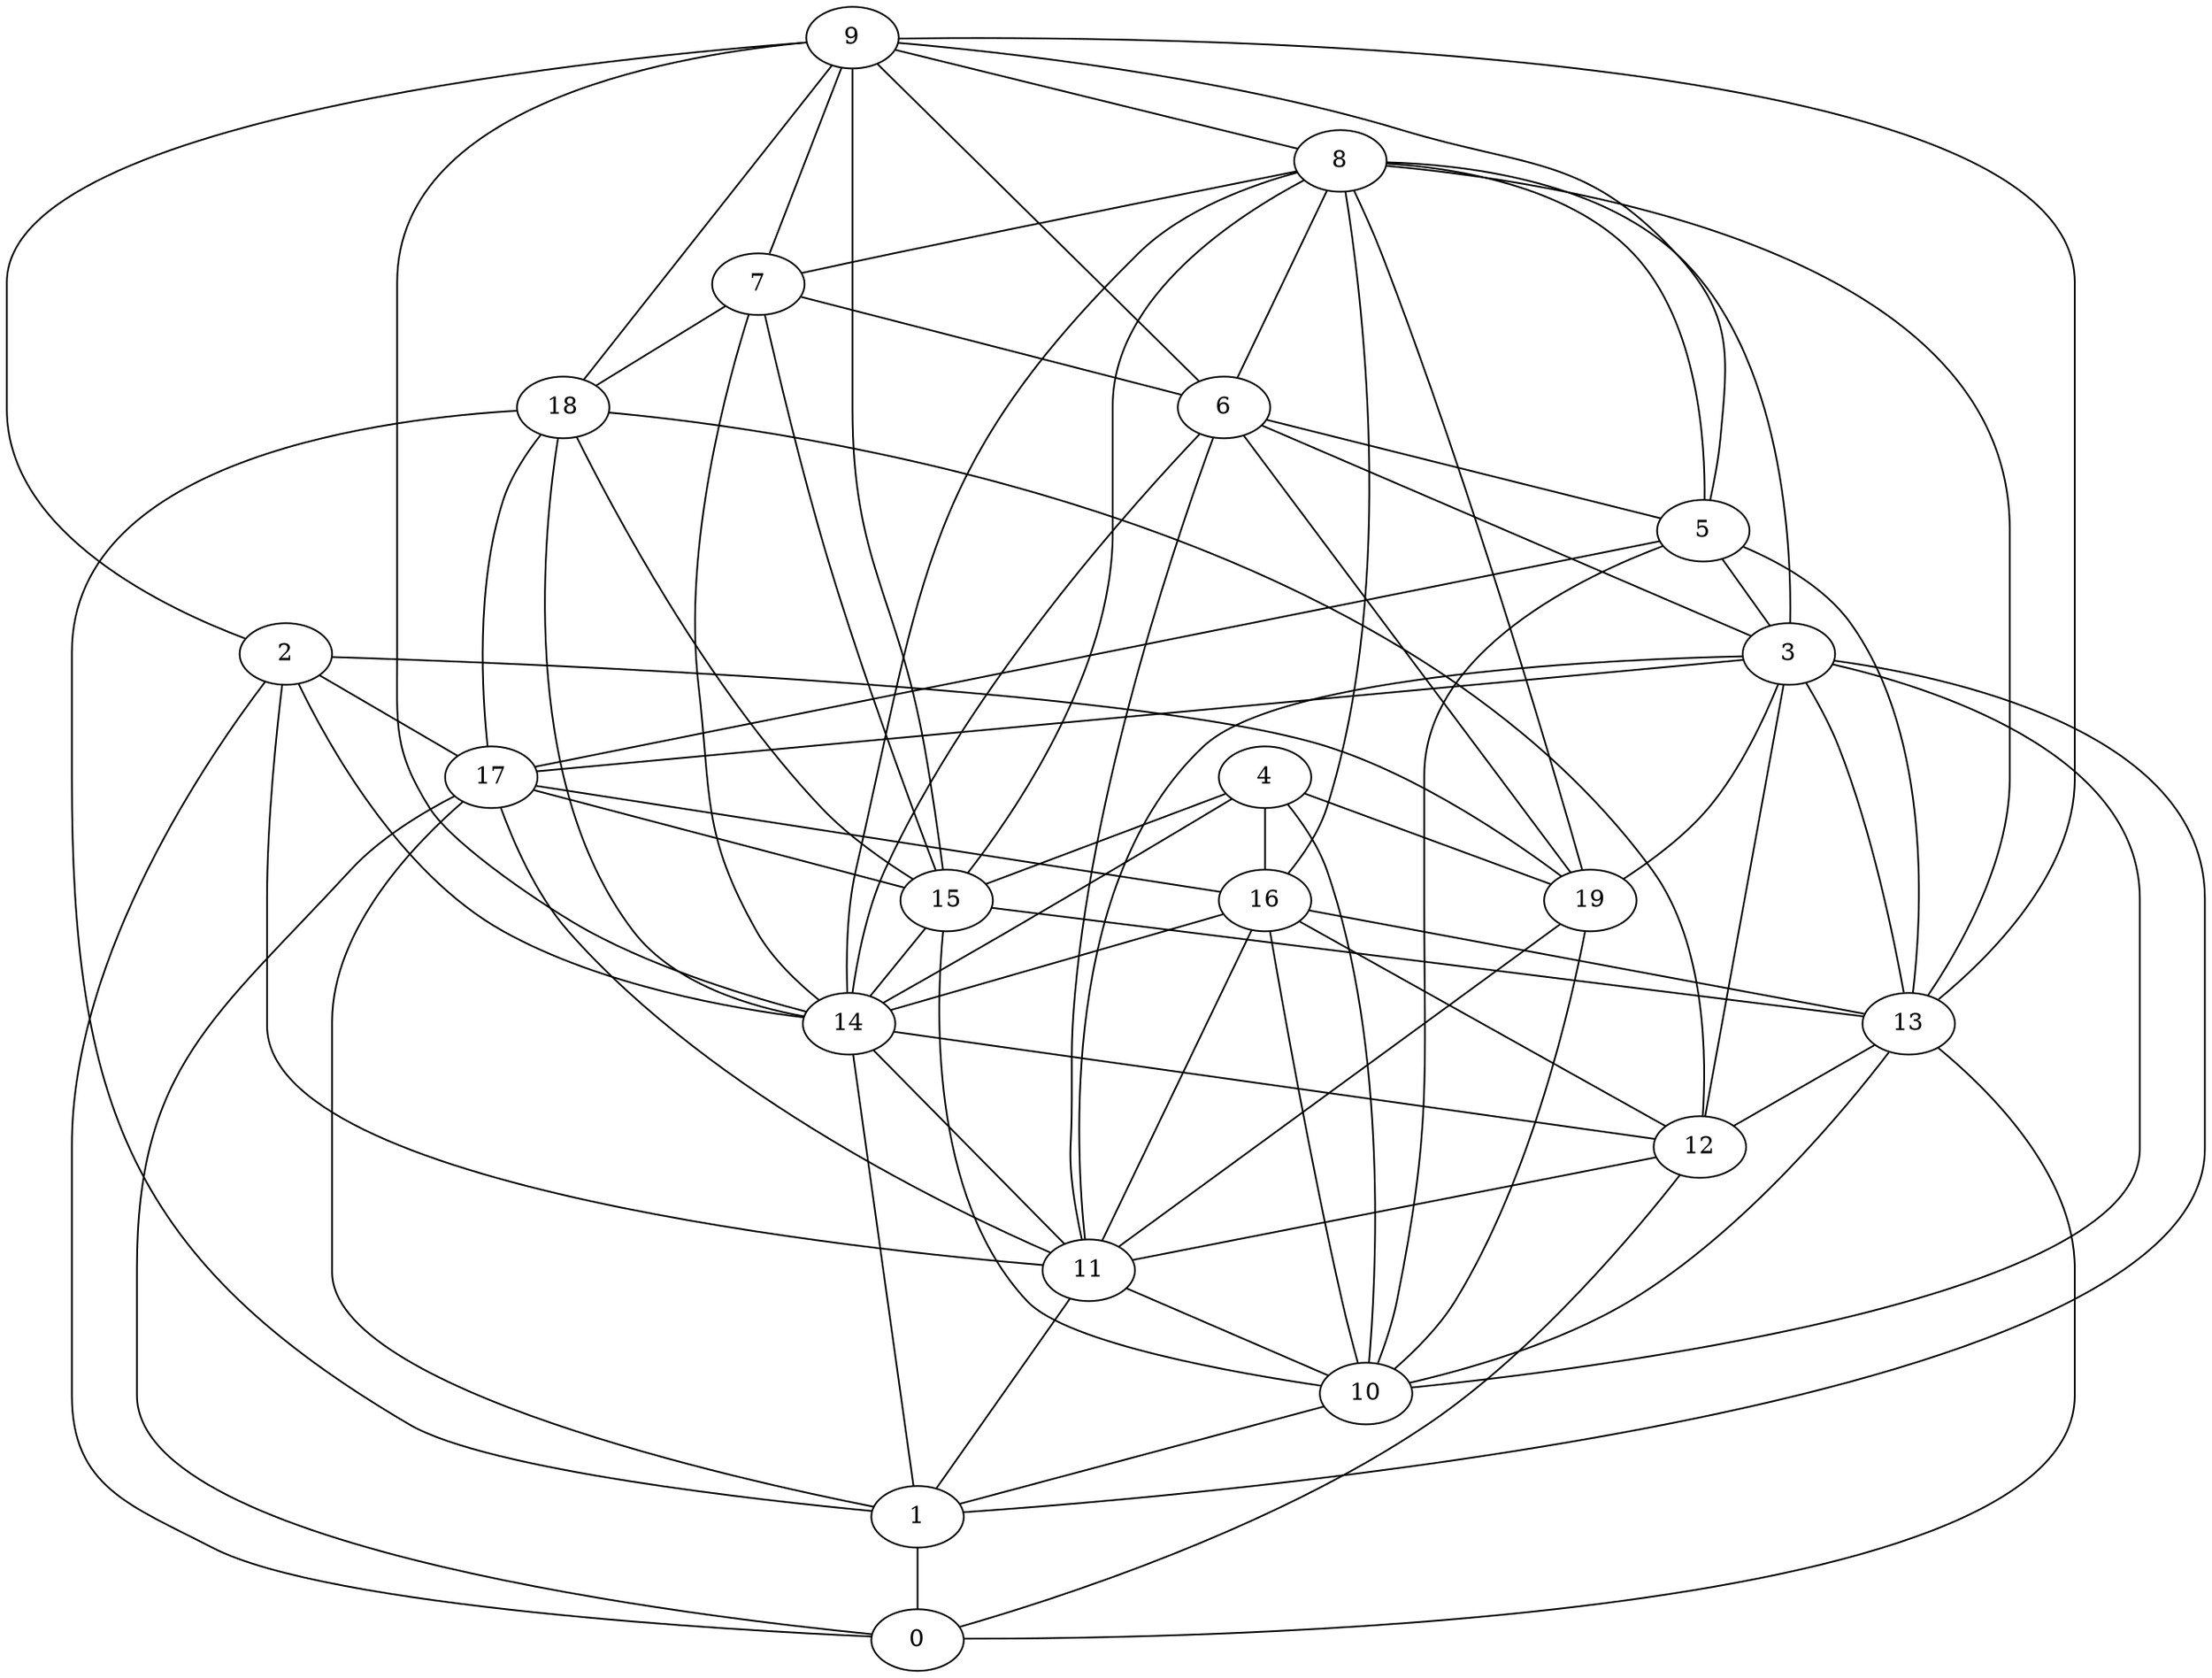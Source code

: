 digraph GG_graph {

subgraph G_graph {
edge [color = black]
"18" -> "1" [dir = none]
"2" -> "17" [dir = none]
"7" -> "6" [dir = none]
"17" -> "1" [dir = none]
"14" -> "12" [dir = none]
"4" -> "10" [dir = none]
"8" -> "19" [dir = none]
"8" -> "3" [dir = none]
"8" -> "15" [dir = none]
"12" -> "0" [dir = none]
"16" -> "12" [dir = none]
"3" -> "11" [dir = none]
"3" -> "1" [dir = none]
"5" -> "3" [dir = none]
"9" -> "15" [dir = none]
"6" -> "14" [dir = none]
"15" -> "13" [dir = none]
"15" -> "14" [dir = none]
"15" -> "10" [dir = none]
"14" -> "11" [dir = none]
"5" -> "13" [dir = none]
"4" -> "19" [dir = none]
"9" -> "18" [dir = none]
"17" -> "15" [dir = none]
"16" -> "11" [dir = none]
"17" -> "11" [dir = none]
"3" -> "10" [dir = none]
"9" -> "14" [dir = none]
"2" -> "14" [dir = none]
"3" -> "12" [dir = none]
"8" -> "16" [dir = none]
"8" -> "5" [dir = none]
"4" -> "14" [dir = none]
"16" -> "10" [dir = none]
"9" -> "2" [dir = none]
"9" -> "13" [dir = none]
"10" -> "1" [dir = none]
"19" -> "11" [dir = none]
"11" -> "10" [dir = none]
"6" -> "11" [dir = none]
"7" -> "18" [dir = none]
"3" -> "17" [dir = none]
"9" -> "6" [dir = none]
"8" -> "13" [dir = none]
"9" -> "5" [dir = none]
"13" -> "12" [dir = none]
"18" -> "14" [dir = none]
"18" -> "17" [dir = none]
"3" -> "19" [dir = none]
"6" -> "3" [dir = none]
"2" -> "19" [dir = none]
"4" -> "15" [dir = none]
"13" -> "0" [dir = none]
"1" -> "0" [dir = none]
"9" -> "8" [dir = none]
"3" -> "13" [dir = none]
"7" -> "15" [dir = none]
"16" -> "13" [dir = none]
"11" -> "1" [dir = none]
"13" -> "10" [dir = none]
"6" -> "19" [dir = none]
"19" -> "10" [dir = none]
"4" -> "16" [dir = none]
"17" -> "16" [dir = none]
"6" -> "5" [dir = none]
"14" -> "1" [dir = none]
"7" -> "14" [dir = none]
"2" -> "11" [dir = none]
"5" -> "10" [dir = none]
"5" -> "17" [dir = none]
"12" -> "11" [dir = none]
"8" -> "6" [dir = none]
"18" -> "15" [dir = none]
"2" -> "0" [dir = none]
"16" -> "14" [dir = none]
"8" -> "7" [dir = none]
"17" -> "0" [dir = none]
"8" -> "14" [dir = none]
"18" -> "12" [dir = none]
"9" -> "7" [dir = none]
}

}
